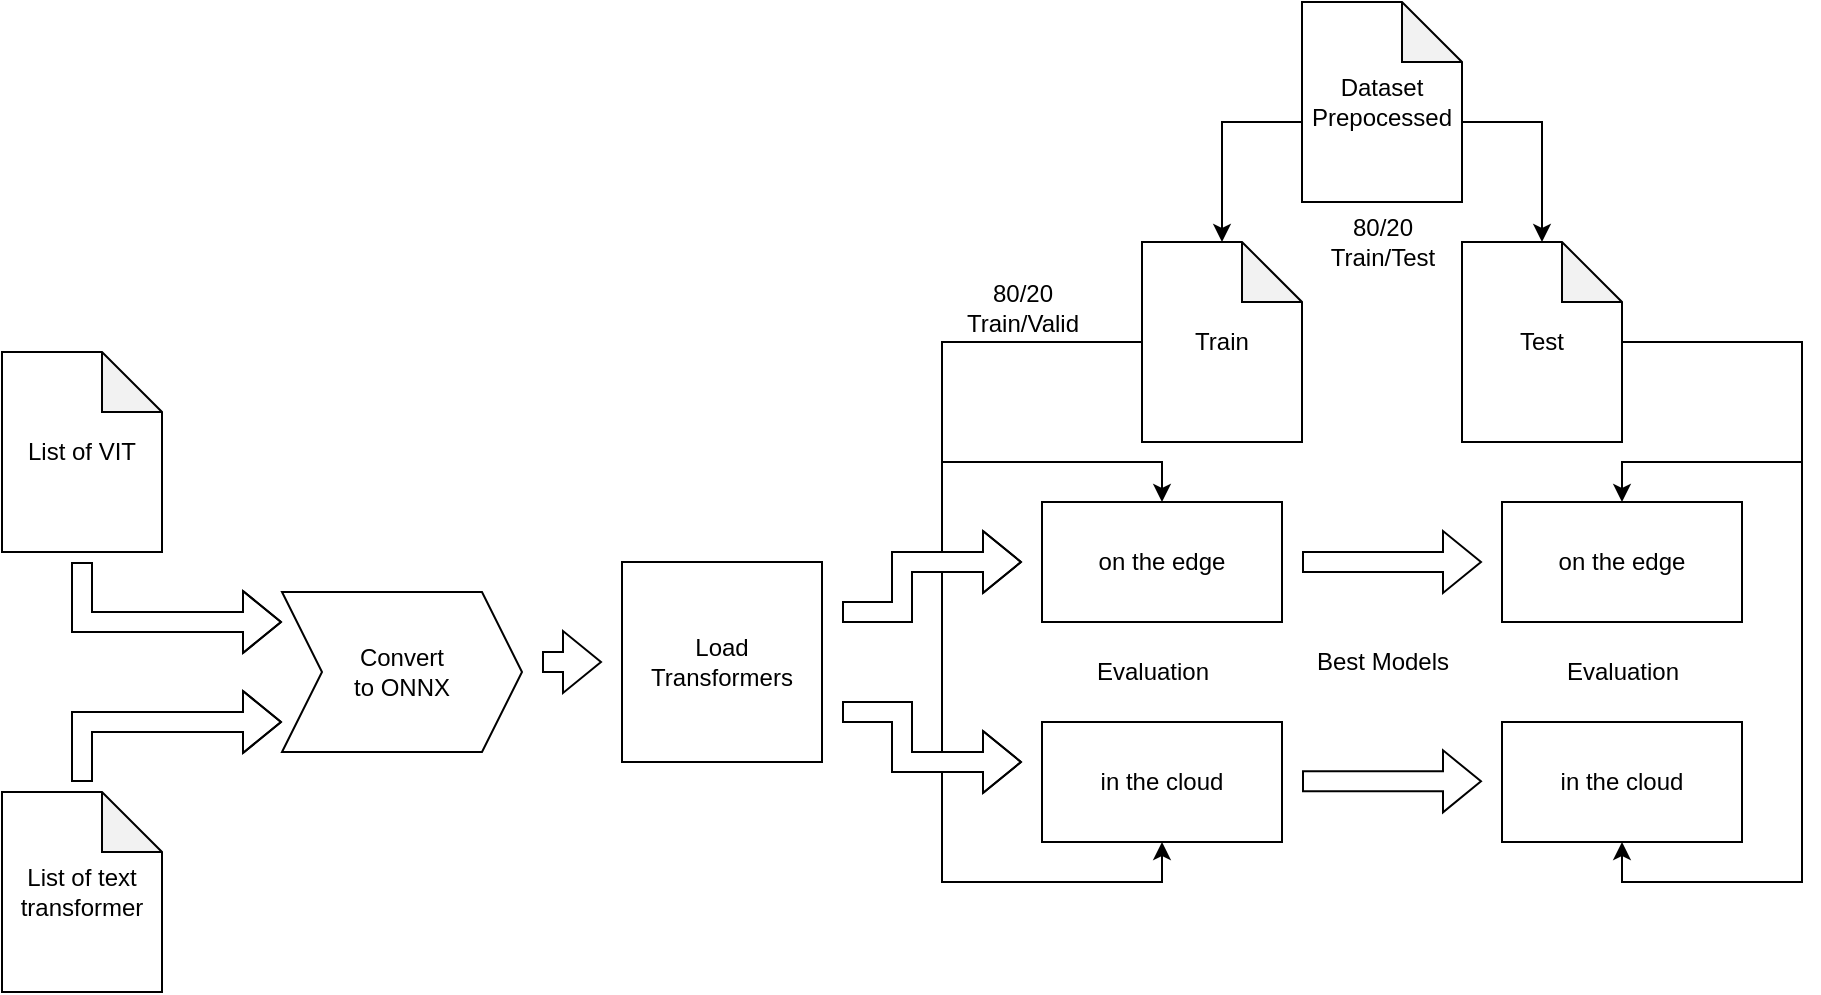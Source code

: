 <mxfile version="24.7.17">
  <diagram name="Page-1" id="AL2xr-N0DjP-VJVtptCW">
    <mxGraphModel dx="2899" dy="1204" grid="1" gridSize="10" guides="1" tooltips="1" connect="1" arrows="1" fold="1" page="1" pageScale="1" pageWidth="850" pageHeight="1100" math="0" shadow="0">
      <root>
        <mxCell id="0" />
        <mxCell id="1" parent="0" />
        <mxCell id="PJC4nkf70dfQaJ-e2KTs-2" value="" style="shape=flexArrow;endArrow=classic;html=1;rounded=0;" parent="1" edge="1">
          <mxGeometry width="50" height="50" relative="1" as="geometry">
            <mxPoint x="-120" y="280" as="sourcePoint" />
            <mxPoint x="-20" y="310" as="targetPoint" />
            <Array as="points">
              <mxPoint x="-120" y="310" />
            </Array>
          </mxGeometry>
        </mxCell>
        <mxCell id="PJC4nkf70dfQaJ-e2KTs-3" value="List of VIT" style="shape=note;whiteSpace=wrap;html=1;backgroundOutline=1;darkOpacity=0.05;" parent="1" vertex="1">
          <mxGeometry x="-160" y="175" width="80" height="100" as="geometry" />
        </mxCell>
        <mxCell id="PJC4nkf70dfQaJ-e2KTs-4" value="List of text transformer" style="shape=note;whiteSpace=wrap;html=1;backgroundOutline=1;darkOpacity=0.05;" parent="1" vertex="1">
          <mxGeometry x="-160" y="395" width="80" height="100" as="geometry" />
        </mxCell>
        <mxCell id="PJC4nkf70dfQaJ-e2KTs-5" value="" style="shape=flexArrow;endArrow=classic;html=1;rounded=0;" parent="1" edge="1">
          <mxGeometry width="50" height="50" relative="1" as="geometry">
            <mxPoint x="-120" y="390" as="sourcePoint" />
            <mxPoint x="-20" y="360" as="targetPoint" />
            <Array as="points">
              <mxPoint x="-120" y="360" />
            </Array>
          </mxGeometry>
        </mxCell>
        <mxCell id="PJC4nkf70dfQaJ-e2KTs-6" value="Load Transformers" style="whiteSpace=wrap;html=1;aspect=fixed;" parent="1" vertex="1">
          <mxGeometry x="150" y="280" width="100" height="100" as="geometry" />
        </mxCell>
        <mxCell id="PJC4nkf70dfQaJ-e2KTs-7" value="Dataset&lt;br&gt;Prepocessed" style="shape=note;whiteSpace=wrap;html=1;backgroundOutline=1;darkOpacity=0.05;" parent="1" vertex="1">
          <mxGeometry x="490" width="80" height="100" as="geometry" />
        </mxCell>
        <mxCell id="PJC4nkf70dfQaJ-e2KTs-10" value="" style="endArrow=classic;html=1;rounded=0;" parent="1" edge="1">
          <mxGeometry width="50" height="50" relative="1" as="geometry">
            <mxPoint x="490" y="60" as="sourcePoint" />
            <mxPoint x="450" y="120" as="targetPoint" />
            <Array as="points">
              <mxPoint x="450" y="60" />
            </Array>
          </mxGeometry>
        </mxCell>
        <mxCell id="PJC4nkf70dfQaJ-e2KTs-11" value="" style="endArrow=classic;html=1;rounded=0;" parent="1" edge="1">
          <mxGeometry width="50" height="50" relative="1" as="geometry">
            <mxPoint x="570" y="60" as="sourcePoint" />
            <mxPoint x="610" y="120" as="targetPoint" />
            <Array as="points">
              <mxPoint x="610" y="60" />
            </Array>
          </mxGeometry>
        </mxCell>
        <mxCell id="PJC4nkf70dfQaJ-e2KTs-21" style="edgeStyle=orthogonalEdgeStyle;rounded=0;orthogonalLoop=1;jettySize=auto;html=1;exitX=0;exitY=0.5;exitDx=0;exitDy=0;exitPerimeter=0;entryX=0.5;entryY=1;entryDx=0;entryDy=0;" parent="1" source="PJC4nkf70dfQaJ-e2KTs-12" target="PJC4nkf70dfQaJ-e2KTs-15" edge="1">
          <mxGeometry relative="1" as="geometry">
            <Array as="points">
              <mxPoint x="310" y="170" />
              <mxPoint x="310" y="440" />
              <mxPoint x="420" y="440" />
            </Array>
          </mxGeometry>
        </mxCell>
        <mxCell id="PJC4nkf70dfQaJ-e2KTs-19" style="edgeStyle=orthogonalEdgeStyle;rounded=0;orthogonalLoop=1;jettySize=auto;html=1;entryX=0.5;entryY=0;entryDx=0;entryDy=0;" parent="1" source="PJC4nkf70dfQaJ-e2KTs-12" target="PJC4nkf70dfQaJ-e2KTs-14" edge="1">
          <mxGeometry relative="1" as="geometry">
            <Array as="points">
              <mxPoint x="310" y="170" />
              <mxPoint x="310" y="230" />
              <mxPoint x="420" y="230" />
            </Array>
          </mxGeometry>
        </mxCell>
        <mxCell id="PJC4nkf70dfQaJ-e2KTs-12" value="Train" style="shape=note;whiteSpace=wrap;html=1;backgroundOutline=1;darkOpacity=0.05;" parent="1" vertex="1">
          <mxGeometry x="410" y="120" width="80" height="100" as="geometry" />
        </mxCell>
        <mxCell id="PJC4nkf70dfQaJ-e2KTs-32" style="edgeStyle=orthogonalEdgeStyle;rounded=0;orthogonalLoop=1;jettySize=auto;html=1;entryX=0.5;entryY=0;entryDx=0;entryDy=0;" parent="1" source="PJC4nkf70dfQaJ-e2KTs-13" target="PJC4nkf70dfQaJ-e2KTs-29" edge="1">
          <mxGeometry relative="1" as="geometry">
            <mxPoint x="680.0" y="230" as="targetPoint" />
            <Array as="points">
              <mxPoint x="740" y="170" />
              <mxPoint x="740" y="230" />
              <mxPoint x="650" y="230" />
            </Array>
          </mxGeometry>
        </mxCell>
        <mxCell id="PJC4nkf70dfQaJ-e2KTs-33" style="edgeStyle=orthogonalEdgeStyle;rounded=0;orthogonalLoop=1;jettySize=auto;html=1;entryX=0.5;entryY=1;entryDx=0;entryDy=0;" parent="1" source="PJC4nkf70dfQaJ-e2KTs-13" target="PJC4nkf70dfQaJ-e2KTs-30" edge="1">
          <mxGeometry relative="1" as="geometry">
            <Array as="points">
              <mxPoint x="740" y="170" />
              <mxPoint x="740" y="440" />
              <mxPoint x="650" y="440" />
            </Array>
          </mxGeometry>
        </mxCell>
        <mxCell id="PJC4nkf70dfQaJ-e2KTs-13" value="Test" style="shape=note;whiteSpace=wrap;html=1;backgroundOutline=1;darkOpacity=0.05;" parent="1" vertex="1">
          <mxGeometry x="570" y="120" width="80" height="100" as="geometry" />
        </mxCell>
        <mxCell id="PJC4nkf70dfQaJ-e2KTs-14" value="on the edge" style="rounded=0;whiteSpace=wrap;html=1;" parent="1" vertex="1">
          <mxGeometry x="360" y="250" width="120" height="60" as="geometry" />
        </mxCell>
        <mxCell id="PJC4nkf70dfQaJ-e2KTs-15" value="in the cloud" style="rounded=0;whiteSpace=wrap;html=1;" parent="1" vertex="1">
          <mxGeometry x="360" y="360" width="120" height="60" as="geometry" />
        </mxCell>
        <mxCell id="PJC4nkf70dfQaJ-e2KTs-22" value="" style="shape=flexArrow;endArrow=classic;html=1;rounded=0;fillColor=default;" parent="1" edge="1">
          <mxGeometry width="50" height="50" relative="1" as="geometry">
            <mxPoint x="260" y="305" as="sourcePoint" />
            <mxPoint x="350" y="280" as="targetPoint" />
            <Array as="points">
              <mxPoint x="290" y="305" />
              <mxPoint x="290" y="280" />
            </Array>
          </mxGeometry>
        </mxCell>
        <mxCell id="PJC4nkf70dfQaJ-e2KTs-23" value="" style="shape=flexArrow;endArrow=classic;html=1;rounded=0;fillColor=default;" parent="1" edge="1">
          <mxGeometry width="50" height="50" relative="1" as="geometry">
            <mxPoint x="260" y="355" as="sourcePoint" />
            <mxPoint x="350" y="380" as="targetPoint" />
            <Array as="points">
              <mxPoint x="290" y="355" />
              <mxPoint x="290" y="380" />
            </Array>
          </mxGeometry>
        </mxCell>
        <mxCell id="PJC4nkf70dfQaJ-e2KTs-25" value="" style="shape=flexArrow;endArrow=classic;html=1;rounded=0;" parent="1" edge="1">
          <mxGeometry width="50" height="50" relative="1" as="geometry">
            <mxPoint x="490" y="280" as="sourcePoint" />
            <mxPoint x="580" y="280" as="targetPoint" />
          </mxGeometry>
        </mxCell>
        <mxCell id="PJC4nkf70dfQaJ-e2KTs-26" value="Best Models" style="text;html=1;align=center;verticalAlign=middle;resizable=0;points=[];autosize=1;strokeColor=none;fillColor=none;" parent="1" vertex="1">
          <mxGeometry x="485" y="315" width="90" height="30" as="geometry" />
        </mxCell>
        <mxCell id="PJC4nkf70dfQaJ-e2KTs-28" value="" style="shape=flexArrow;endArrow=classic;html=1;rounded=0;" parent="1" edge="1">
          <mxGeometry width="50" height="50" relative="1" as="geometry">
            <mxPoint x="490" y="389.66" as="sourcePoint" />
            <mxPoint x="580" y="389.66" as="targetPoint" />
          </mxGeometry>
        </mxCell>
        <mxCell id="PJC4nkf70dfQaJ-e2KTs-29" value="on the edge" style="rounded=0;whiteSpace=wrap;html=1;" parent="1" vertex="1">
          <mxGeometry x="590" y="250" width="120" height="60" as="geometry" />
        </mxCell>
        <mxCell id="PJC4nkf70dfQaJ-e2KTs-30" value="in the cloud" style="rounded=0;whiteSpace=wrap;html=1;" parent="1" vertex="1">
          <mxGeometry x="590" y="360" width="120" height="60" as="geometry" />
        </mxCell>
        <mxCell id="PJC4nkf70dfQaJ-e2KTs-34" value="80/20&lt;br&gt;Train/Valid" style="text;html=1;align=center;verticalAlign=middle;resizable=0;points=[];autosize=1;strokeColor=none;fillColor=none;" parent="1" vertex="1">
          <mxGeometry x="310" y="133" width="80" height="40" as="geometry" />
        </mxCell>
        <mxCell id="PJC4nkf70dfQaJ-e2KTs-35" value="80/20&lt;br&gt;Train/Test" style="text;html=1;align=center;verticalAlign=middle;resizable=0;points=[];autosize=1;strokeColor=none;fillColor=none;" parent="1" vertex="1">
          <mxGeometry x="490" y="100" width="80" height="40" as="geometry" />
        </mxCell>
        <mxCell id="PJC4nkf70dfQaJ-e2KTs-36" value="Evaluation" style="text;html=1;align=center;verticalAlign=middle;resizable=0;points=[];autosize=1;strokeColor=none;fillColor=none;" parent="1" vertex="1">
          <mxGeometry x="375" y="320" width="80" height="30" as="geometry" />
        </mxCell>
        <mxCell id="PJC4nkf70dfQaJ-e2KTs-37" value="Evaluation" style="text;html=1;align=center;verticalAlign=middle;resizable=0;points=[];autosize=1;strokeColor=none;fillColor=none;" parent="1" vertex="1">
          <mxGeometry x="610" y="320" width="80" height="30" as="geometry" />
        </mxCell>
        <mxCell id="HqpjhZVCOBNasLu5UhZX-1" value="Convert &lt;br&gt;to ONNX" style="shape=step;perimeter=stepPerimeter;whiteSpace=wrap;html=1;fixedSize=1;" vertex="1" parent="1">
          <mxGeometry x="-20" y="295" width="120" height="80" as="geometry" />
        </mxCell>
        <mxCell id="HqpjhZVCOBNasLu5UhZX-2" value="" style="shape=flexArrow;endArrow=classic;html=1;rounded=0;" edge="1" parent="1">
          <mxGeometry width="50" height="50" relative="1" as="geometry">
            <mxPoint x="110" y="330" as="sourcePoint" />
            <mxPoint x="140" y="330" as="targetPoint" />
          </mxGeometry>
        </mxCell>
      </root>
    </mxGraphModel>
  </diagram>
</mxfile>
